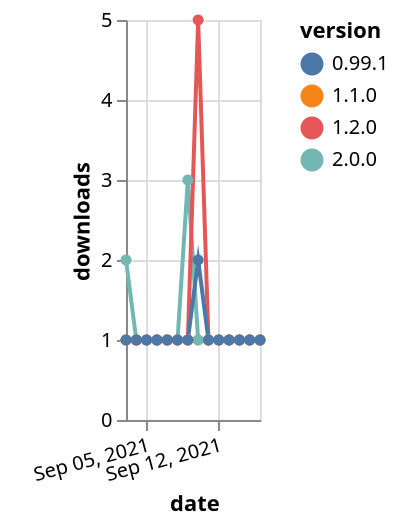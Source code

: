 {"$schema": "https://vega.github.io/schema/vega-lite/v5.json", "description": "A simple bar chart with embedded data.", "data": {"values": [{"date": "2021-09-03", "total": 175, "delta": 1, "version": "1.1.0"}, {"date": "2021-09-04", "total": 176, "delta": 1, "version": "1.1.0"}, {"date": "2021-09-05", "total": 177, "delta": 1, "version": "1.1.0"}, {"date": "2021-09-06", "total": 178, "delta": 1, "version": "1.1.0"}, {"date": "2021-09-07", "total": 179, "delta": 1, "version": "1.1.0"}, {"date": "2021-09-08", "total": 180, "delta": 1, "version": "1.1.0"}, {"date": "2021-09-09", "total": 181, "delta": 1, "version": "1.1.0"}, {"date": "2021-09-10", "total": 182, "delta": 1, "version": "1.1.0"}, {"date": "2021-09-11", "total": 183, "delta": 1, "version": "1.1.0"}, {"date": "2021-09-12", "total": 184, "delta": 1, "version": "1.1.0"}, {"date": "2021-09-13", "total": 185, "delta": 1, "version": "1.1.0"}, {"date": "2021-09-14", "total": 186, "delta": 1, "version": "1.1.0"}, {"date": "2021-09-15", "total": 187, "delta": 1, "version": "1.1.0"}, {"date": "2021-09-16", "total": 188, "delta": 1, "version": "1.1.0"}, {"date": "2021-09-03", "total": 113, "delta": 2, "version": "2.0.0"}, {"date": "2021-09-04", "total": 114, "delta": 1, "version": "2.0.0"}, {"date": "2021-09-05", "total": 115, "delta": 1, "version": "2.0.0"}, {"date": "2021-09-06", "total": 116, "delta": 1, "version": "2.0.0"}, {"date": "2021-09-07", "total": 117, "delta": 1, "version": "2.0.0"}, {"date": "2021-09-08", "total": 118, "delta": 1, "version": "2.0.0"}, {"date": "2021-09-09", "total": 121, "delta": 3, "version": "2.0.0"}, {"date": "2021-09-10", "total": 122, "delta": 1, "version": "2.0.0"}, {"date": "2021-09-11", "total": 123, "delta": 1, "version": "2.0.0"}, {"date": "2021-09-12", "total": 124, "delta": 1, "version": "2.0.0"}, {"date": "2021-09-13", "total": 125, "delta": 1, "version": "2.0.0"}, {"date": "2021-09-14", "total": 126, "delta": 1, "version": "2.0.0"}, {"date": "2021-09-15", "total": 127, "delta": 1, "version": "2.0.0"}, {"date": "2021-09-16", "total": 128, "delta": 1, "version": "2.0.0"}, {"date": "2021-09-03", "total": 288, "delta": 1, "version": "1.2.0"}, {"date": "2021-09-04", "total": 289, "delta": 1, "version": "1.2.0"}, {"date": "2021-09-05", "total": 290, "delta": 1, "version": "1.2.0"}, {"date": "2021-09-06", "total": 291, "delta": 1, "version": "1.2.0"}, {"date": "2021-09-07", "total": 292, "delta": 1, "version": "1.2.0"}, {"date": "2021-09-08", "total": 293, "delta": 1, "version": "1.2.0"}, {"date": "2021-09-09", "total": 294, "delta": 1, "version": "1.2.0"}, {"date": "2021-09-10", "total": 299, "delta": 5, "version": "1.2.0"}, {"date": "2021-09-11", "total": 300, "delta": 1, "version": "1.2.0"}, {"date": "2021-09-12", "total": 301, "delta": 1, "version": "1.2.0"}, {"date": "2021-09-13", "total": 302, "delta": 1, "version": "1.2.0"}, {"date": "2021-09-14", "total": 303, "delta": 1, "version": "1.2.0"}, {"date": "2021-09-15", "total": 304, "delta": 1, "version": "1.2.0"}, {"date": "2021-09-16", "total": 305, "delta": 1, "version": "1.2.0"}, {"date": "2021-09-03", "total": 208, "delta": 1, "version": "0.99.1"}, {"date": "2021-09-04", "total": 209, "delta": 1, "version": "0.99.1"}, {"date": "2021-09-05", "total": 210, "delta": 1, "version": "0.99.1"}, {"date": "2021-09-06", "total": 211, "delta": 1, "version": "0.99.1"}, {"date": "2021-09-07", "total": 212, "delta": 1, "version": "0.99.1"}, {"date": "2021-09-08", "total": 213, "delta": 1, "version": "0.99.1"}, {"date": "2021-09-09", "total": 214, "delta": 1, "version": "0.99.1"}, {"date": "2021-09-10", "total": 216, "delta": 2, "version": "0.99.1"}, {"date": "2021-09-11", "total": 217, "delta": 1, "version": "0.99.1"}, {"date": "2021-09-12", "total": 218, "delta": 1, "version": "0.99.1"}, {"date": "2021-09-13", "total": 219, "delta": 1, "version": "0.99.1"}, {"date": "2021-09-14", "total": 220, "delta": 1, "version": "0.99.1"}, {"date": "2021-09-15", "total": 221, "delta": 1, "version": "0.99.1"}, {"date": "2021-09-16", "total": 222, "delta": 1, "version": "0.99.1"}]}, "width": "container", "mark": {"type": "line", "point": {"filled": true}}, "encoding": {"x": {"field": "date", "type": "temporal", "timeUnit": "yearmonthdate", "title": "date", "axis": {"labelAngle": -15}}, "y": {"field": "delta", "type": "quantitative", "title": "downloads"}, "color": {"field": "version", "type": "nominal"}, "tooltip": {"field": "delta"}}}